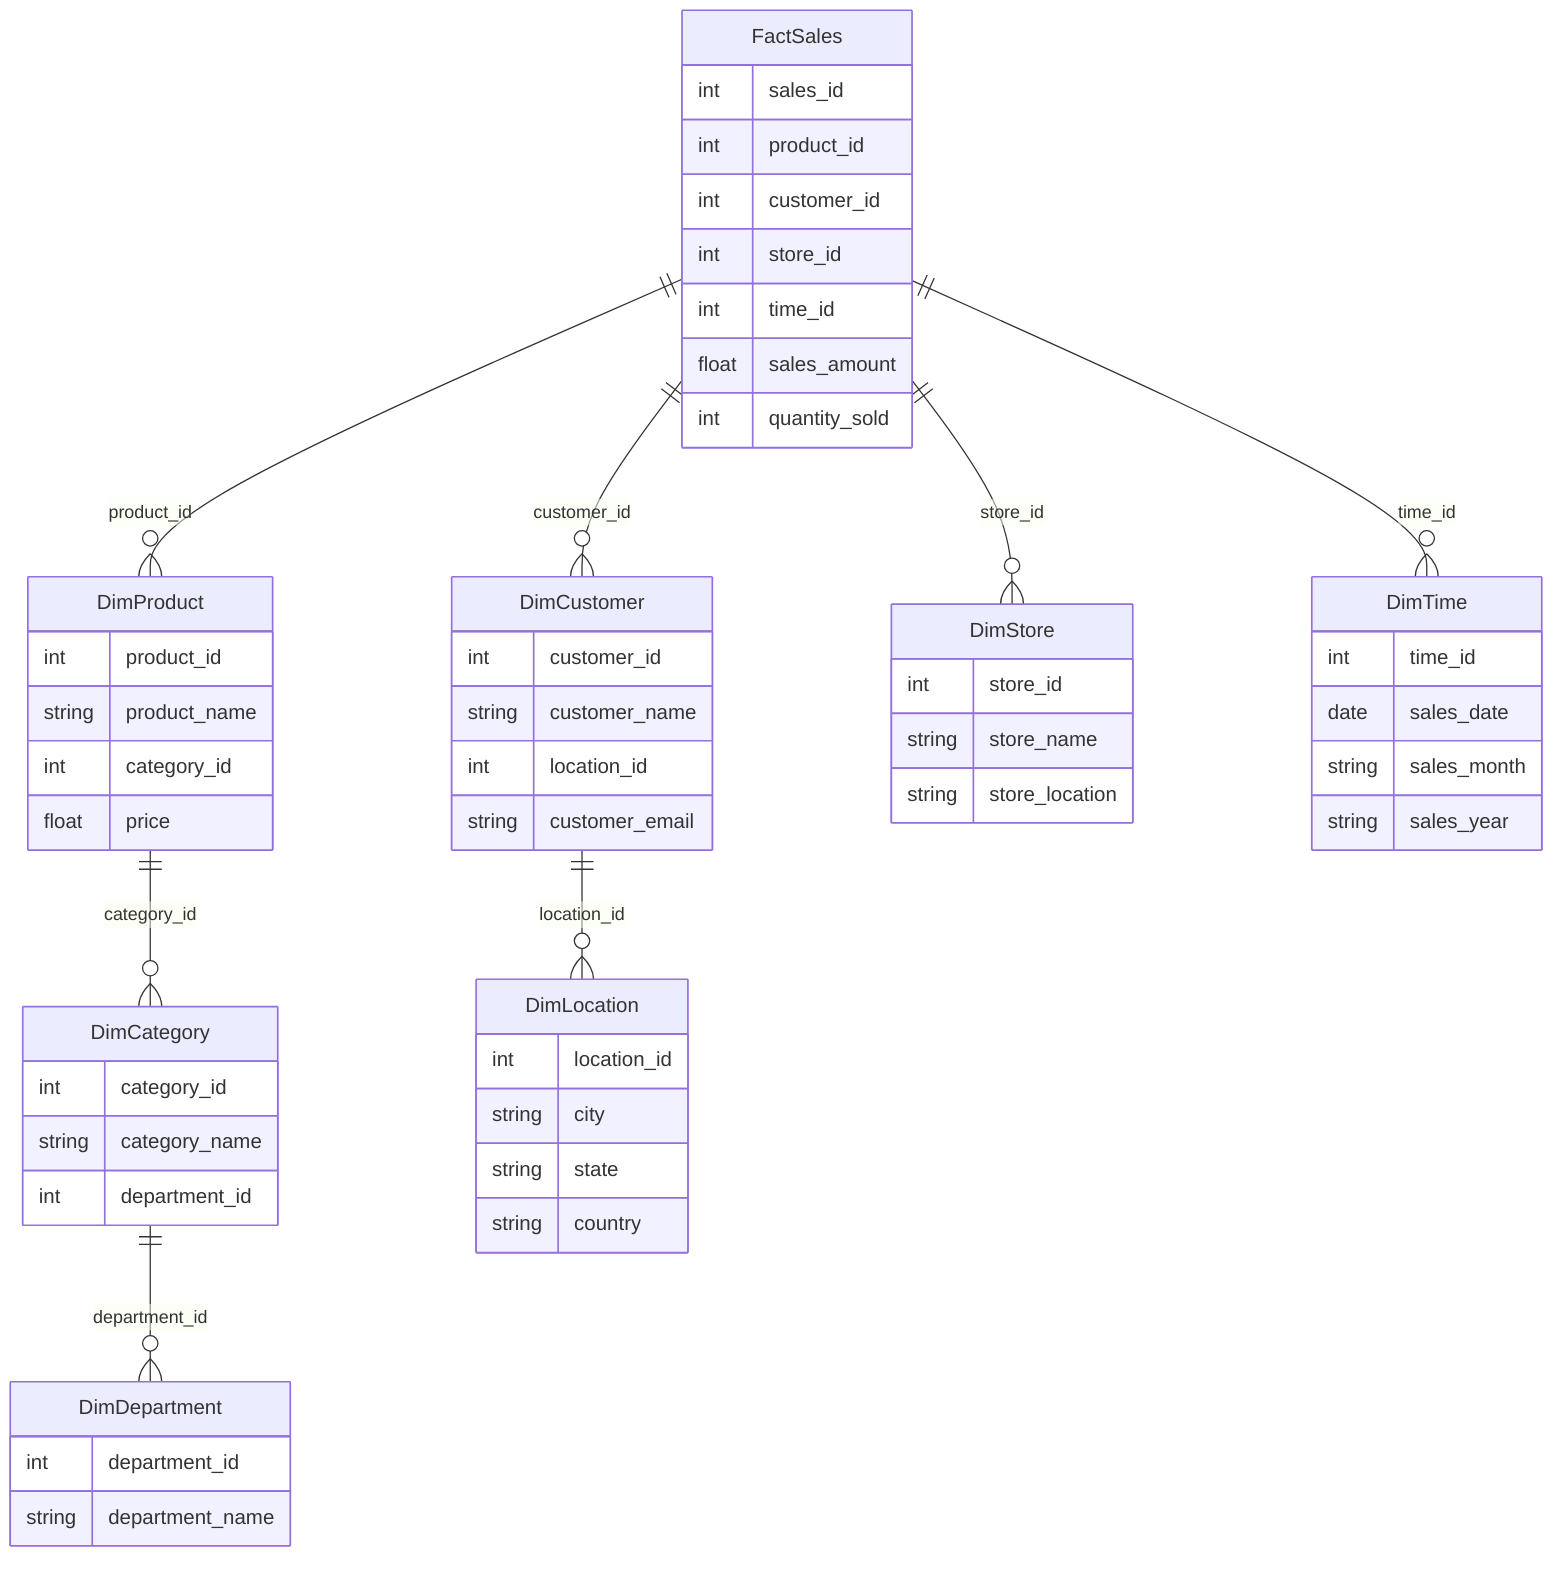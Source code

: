erDiagram
    FactSales {
        int sales_id
        int product_id
        int customer_id
        int store_id
        int time_id
        float sales_amount
        int quantity_sold
    }

    DimProduct {
        int product_id
        string product_name
        int category_id
        float price
    }

    DimCategory {
        int category_id
        string category_name
        int department_id
    }

    DimDepartment {
        int department_id
        string department_name
    }

    DimCustomer {
        int customer_id
        string customer_name
        int location_id
        string customer_email
    }

    DimLocation {
        int location_id
        string city
        string state
        string country
    }

    DimStore {
        int store_id
        string store_name
        string store_location
    }

    DimTime {
        int time_id
        date sales_date
        string sales_month
        string sales_year
    }

    FactSales ||--o{ DimProduct : "product_id"
    FactSales ||--o{ DimCustomer : "customer_id"
    FactSales ||--o{ DimStore : "store_id"
    FactSales ||--o{ DimTime : "time_id"

    DimProduct ||--o{ DimCategory : "category_id"
    DimCategory ||--o{ DimDepartment : "department_id"
    DimCustomer ||--o{ DimLocation : "location_id"